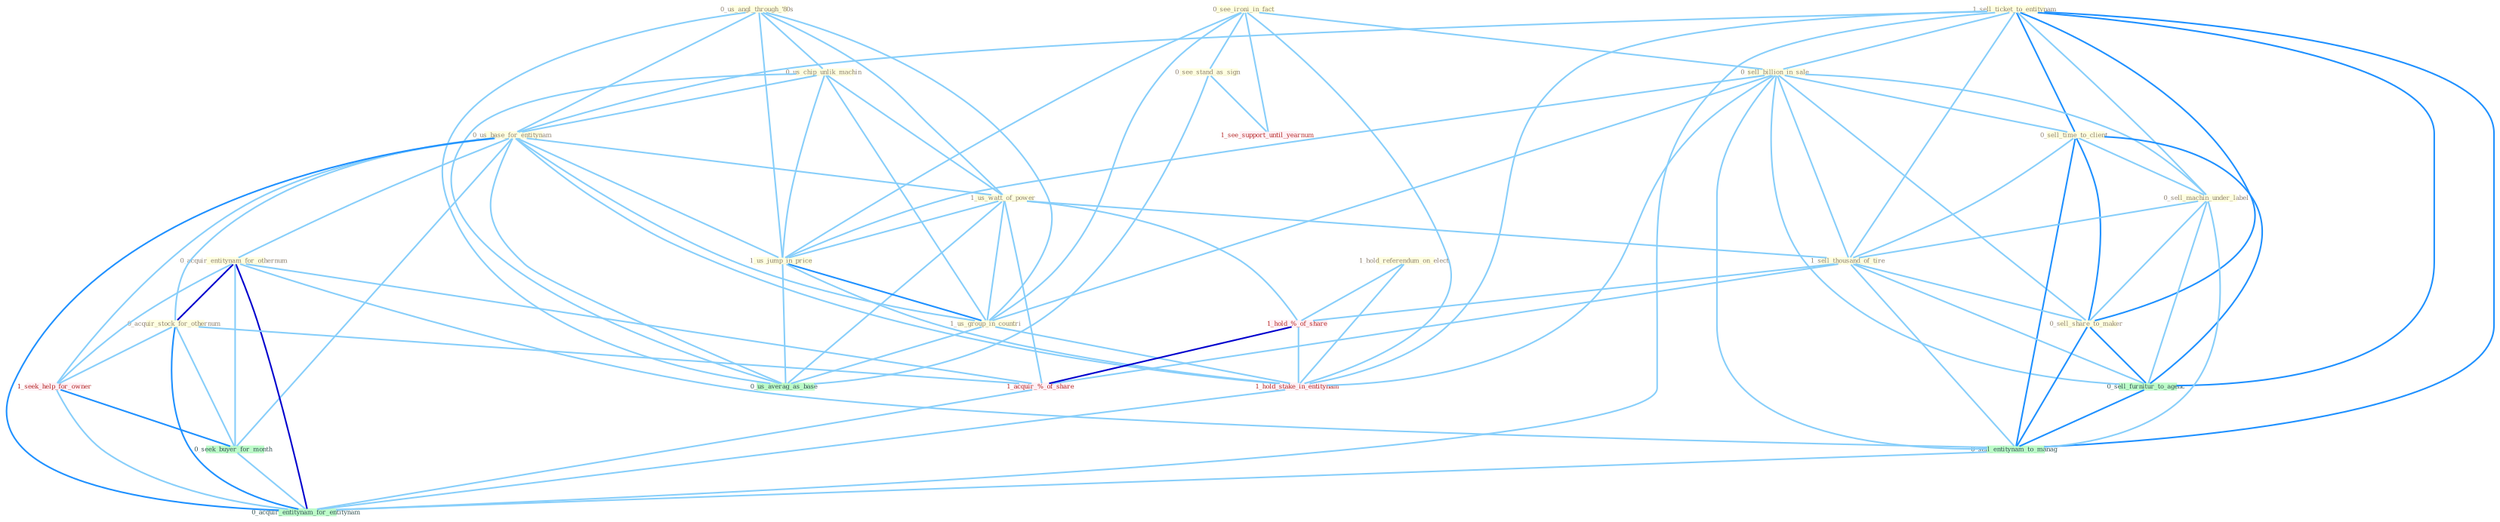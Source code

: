 Graph G{ 
    node
    [shape=polygon,style=filled,width=.5,height=.06,color="#BDFCC9",fixedsize=true,fontsize=4,
    fontcolor="#2f4f4f"];
    {node
    [color="#ffffe0", fontcolor="#8b7d6b"] "0_see_ironi_in_fact " "1_sell_ticket_to_entitynam " "0_us_angl_through_'80s " "0_sell_billion_in_sale " "0_sell_time_to_client " "0_us_chip_unlik_machin " "0_us_base_for_entitynam " "0_acquir_entitynam_for_othernum " "1_us_watt_of_power " "0_acquir_stock_for_othernum " "0_sell_machin_under_label " "0_see_stand_as_sign " "1_us_jump_in_price " "1_us_group_in_countri " "1_hold_referendum_on_elect " "1_sell_thousand_of_tire " "0_sell_share_to_maker "}
{node [color="#fff0f5", fontcolor="#b22222"] "1_hold_%_of_share " "1_hold_stake_in_entitynam " "1_seek_help_for_owner " "1_acquir_%_of_share " "1_see_support_until_yearnum "}
edge [color="#B0E2FF"];

	"0_see_ironi_in_fact " -- "0_sell_billion_in_sale " [w="1", color="#87cefa" ];
	"0_see_ironi_in_fact " -- "0_see_stand_as_sign " [w="1", color="#87cefa" ];
	"0_see_ironi_in_fact " -- "1_us_jump_in_price " [w="1", color="#87cefa" ];
	"0_see_ironi_in_fact " -- "1_us_group_in_countri " [w="1", color="#87cefa" ];
	"0_see_ironi_in_fact " -- "1_hold_stake_in_entitynam " [w="1", color="#87cefa" ];
	"0_see_ironi_in_fact " -- "1_see_support_until_yearnum " [w="1", color="#87cefa" ];
	"1_sell_ticket_to_entitynam " -- "0_sell_billion_in_sale " [w="1", color="#87cefa" ];
	"1_sell_ticket_to_entitynam " -- "0_sell_time_to_client " [w="2", color="#1e90ff" , len=0.8];
	"1_sell_ticket_to_entitynam " -- "0_us_base_for_entitynam " [w="1", color="#87cefa" ];
	"1_sell_ticket_to_entitynam " -- "0_sell_machin_under_label " [w="1", color="#87cefa" ];
	"1_sell_ticket_to_entitynam " -- "1_sell_thousand_of_tire " [w="1", color="#87cefa" ];
	"1_sell_ticket_to_entitynam " -- "0_sell_share_to_maker " [w="2", color="#1e90ff" , len=0.8];
	"1_sell_ticket_to_entitynam " -- "1_hold_stake_in_entitynam " [w="1", color="#87cefa" ];
	"1_sell_ticket_to_entitynam " -- "0_sell_furnitur_to_agenc " [w="2", color="#1e90ff" , len=0.8];
	"1_sell_ticket_to_entitynam " -- "0_sell_entitynam_to_manag " [w="2", color="#1e90ff" , len=0.8];
	"1_sell_ticket_to_entitynam " -- "0_acquir_entitynam_for_entitynam " [w="1", color="#87cefa" ];
	"0_us_angl_through_'80s " -- "0_us_chip_unlik_machin " [w="1", color="#87cefa" ];
	"0_us_angl_through_'80s " -- "0_us_base_for_entitynam " [w="1", color="#87cefa" ];
	"0_us_angl_through_'80s " -- "1_us_watt_of_power " [w="1", color="#87cefa" ];
	"0_us_angl_through_'80s " -- "1_us_jump_in_price " [w="1", color="#87cefa" ];
	"0_us_angl_through_'80s " -- "1_us_group_in_countri " [w="1", color="#87cefa" ];
	"0_us_angl_through_'80s " -- "0_us_averag_as_base " [w="1", color="#87cefa" ];
	"0_sell_billion_in_sale " -- "0_sell_time_to_client " [w="1", color="#87cefa" ];
	"0_sell_billion_in_sale " -- "0_sell_machin_under_label " [w="1", color="#87cefa" ];
	"0_sell_billion_in_sale " -- "1_us_jump_in_price " [w="1", color="#87cefa" ];
	"0_sell_billion_in_sale " -- "1_us_group_in_countri " [w="1", color="#87cefa" ];
	"0_sell_billion_in_sale " -- "1_sell_thousand_of_tire " [w="1", color="#87cefa" ];
	"0_sell_billion_in_sale " -- "0_sell_share_to_maker " [w="1", color="#87cefa" ];
	"0_sell_billion_in_sale " -- "1_hold_stake_in_entitynam " [w="1", color="#87cefa" ];
	"0_sell_billion_in_sale " -- "0_sell_furnitur_to_agenc " [w="1", color="#87cefa" ];
	"0_sell_billion_in_sale " -- "0_sell_entitynam_to_manag " [w="1", color="#87cefa" ];
	"0_sell_time_to_client " -- "0_sell_machin_under_label " [w="1", color="#87cefa" ];
	"0_sell_time_to_client " -- "1_sell_thousand_of_tire " [w="1", color="#87cefa" ];
	"0_sell_time_to_client " -- "0_sell_share_to_maker " [w="2", color="#1e90ff" , len=0.8];
	"0_sell_time_to_client " -- "0_sell_furnitur_to_agenc " [w="2", color="#1e90ff" , len=0.8];
	"0_sell_time_to_client " -- "0_sell_entitynam_to_manag " [w="2", color="#1e90ff" , len=0.8];
	"0_us_chip_unlik_machin " -- "0_us_base_for_entitynam " [w="1", color="#87cefa" ];
	"0_us_chip_unlik_machin " -- "1_us_watt_of_power " [w="1", color="#87cefa" ];
	"0_us_chip_unlik_machin " -- "1_us_jump_in_price " [w="1", color="#87cefa" ];
	"0_us_chip_unlik_machin " -- "1_us_group_in_countri " [w="1", color="#87cefa" ];
	"0_us_chip_unlik_machin " -- "0_us_averag_as_base " [w="1", color="#87cefa" ];
	"0_us_base_for_entitynam " -- "0_acquir_entitynam_for_othernum " [w="1", color="#87cefa" ];
	"0_us_base_for_entitynam " -- "1_us_watt_of_power " [w="1", color="#87cefa" ];
	"0_us_base_for_entitynam " -- "0_acquir_stock_for_othernum " [w="1", color="#87cefa" ];
	"0_us_base_for_entitynam " -- "1_us_jump_in_price " [w="1", color="#87cefa" ];
	"0_us_base_for_entitynam " -- "1_us_group_in_countri " [w="1", color="#87cefa" ];
	"0_us_base_for_entitynam " -- "1_hold_stake_in_entitynam " [w="1", color="#87cefa" ];
	"0_us_base_for_entitynam " -- "1_seek_help_for_owner " [w="1", color="#87cefa" ];
	"0_us_base_for_entitynam " -- "0_seek_buyer_for_month " [w="1", color="#87cefa" ];
	"0_us_base_for_entitynam " -- "0_us_averag_as_base " [w="1", color="#87cefa" ];
	"0_us_base_for_entitynam " -- "0_acquir_entitynam_for_entitynam " [w="2", color="#1e90ff" , len=0.8];
	"0_acquir_entitynam_for_othernum " -- "0_acquir_stock_for_othernum " [w="3", color="#0000cd" , len=0.6];
	"0_acquir_entitynam_for_othernum " -- "1_seek_help_for_owner " [w="1", color="#87cefa" ];
	"0_acquir_entitynam_for_othernum " -- "0_seek_buyer_for_month " [w="1", color="#87cefa" ];
	"0_acquir_entitynam_for_othernum " -- "1_acquir_%_of_share " [w="1", color="#87cefa" ];
	"0_acquir_entitynam_for_othernum " -- "0_sell_entitynam_to_manag " [w="1", color="#87cefa" ];
	"0_acquir_entitynam_for_othernum " -- "0_acquir_entitynam_for_entitynam " [w="3", color="#0000cd" , len=0.6];
	"1_us_watt_of_power " -- "1_us_jump_in_price " [w="1", color="#87cefa" ];
	"1_us_watt_of_power " -- "1_us_group_in_countri " [w="1", color="#87cefa" ];
	"1_us_watt_of_power " -- "1_sell_thousand_of_tire " [w="1", color="#87cefa" ];
	"1_us_watt_of_power " -- "1_hold_%_of_share " [w="1", color="#87cefa" ];
	"1_us_watt_of_power " -- "1_acquir_%_of_share " [w="1", color="#87cefa" ];
	"1_us_watt_of_power " -- "0_us_averag_as_base " [w="1", color="#87cefa" ];
	"0_acquir_stock_for_othernum " -- "1_seek_help_for_owner " [w="1", color="#87cefa" ];
	"0_acquir_stock_for_othernum " -- "0_seek_buyer_for_month " [w="1", color="#87cefa" ];
	"0_acquir_stock_for_othernum " -- "1_acquir_%_of_share " [w="1", color="#87cefa" ];
	"0_acquir_stock_for_othernum " -- "0_acquir_entitynam_for_entitynam " [w="2", color="#1e90ff" , len=0.8];
	"0_sell_machin_under_label " -- "1_sell_thousand_of_tire " [w="1", color="#87cefa" ];
	"0_sell_machin_under_label " -- "0_sell_share_to_maker " [w="1", color="#87cefa" ];
	"0_sell_machin_under_label " -- "0_sell_furnitur_to_agenc " [w="1", color="#87cefa" ];
	"0_sell_machin_under_label " -- "0_sell_entitynam_to_manag " [w="1", color="#87cefa" ];
	"0_see_stand_as_sign " -- "1_see_support_until_yearnum " [w="1", color="#87cefa" ];
	"0_see_stand_as_sign " -- "0_us_averag_as_base " [w="1", color="#87cefa" ];
	"1_us_jump_in_price " -- "1_us_group_in_countri " [w="2", color="#1e90ff" , len=0.8];
	"1_us_jump_in_price " -- "1_hold_stake_in_entitynam " [w="1", color="#87cefa" ];
	"1_us_jump_in_price " -- "0_us_averag_as_base " [w="1", color="#87cefa" ];
	"1_us_group_in_countri " -- "1_hold_stake_in_entitynam " [w="1", color="#87cefa" ];
	"1_us_group_in_countri " -- "0_us_averag_as_base " [w="1", color="#87cefa" ];
	"1_hold_referendum_on_elect " -- "1_hold_%_of_share " [w="1", color="#87cefa" ];
	"1_hold_referendum_on_elect " -- "1_hold_stake_in_entitynam " [w="1", color="#87cefa" ];
	"1_sell_thousand_of_tire " -- "0_sell_share_to_maker " [w="1", color="#87cefa" ];
	"1_sell_thousand_of_tire " -- "1_hold_%_of_share " [w="1", color="#87cefa" ];
	"1_sell_thousand_of_tire " -- "1_acquir_%_of_share " [w="1", color="#87cefa" ];
	"1_sell_thousand_of_tire " -- "0_sell_furnitur_to_agenc " [w="1", color="#87cefa" ];
	"1_sell_thousand_of_tire " -- "0_sell_entitynam_to_manag " [w="1", color="#87cefa" ];
	"0_sell_share_to_maker " -- "0_sell_furnitur_to_agenc " [w="2", color="#1e90ff" , len=0.8];
	"0_sell_share_to_maker " -- "0_sell_entitynam_to_manag " [w="2", color="#1e90ff" , len=0.8];
	"1_hold_%_of_share " -- "1_hold_stake_in_entitynam " [w="1", color="#87cefa" ];
	"1_hold_%_of_share " -- "1_acquir_%_of_share " [w="3", color="#0000cd" , len=0.6];
	"1_hold_stake_in_entitynam " -- "0_acquir_entitynam_for_entitynam " [w="1", color="#87cefa" ];
	"1_seek_help_for_owner " -- "0_seek_buyer_for_month " [w="2", color="#1e90ff" , len=0.8];
	"1_seek_help_for_owner " -- "0_acquir_entitynam_for_entitynam " [w="1", color="#87cefa" ];
	"0_seek_buyer_for_month " -- "0_acquir_entitynam_for_entitynam " [w="1", color="#87cefa" ];
	"1_acquir_%_of_share " -- "0_acquir_entitynam_for_entitynam " [w="1", color="#87cefa" ];
	"0_sell_furnitur_to_agenc " -- "0_sell_entitynam_to_manag " [w="2", color="#1e90ff" , len=0.8];
	"0_sell_entitynam_to_manag " -- "0_acquir_entitynam_for_entitynam " [w="1", color="#87cefa" ];
}